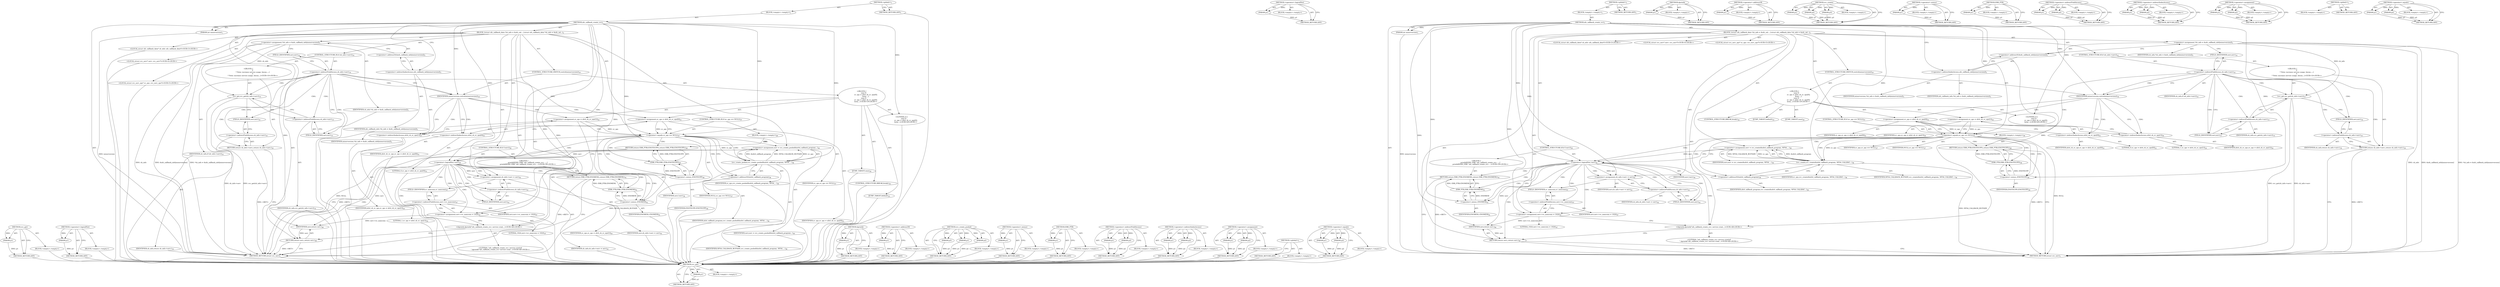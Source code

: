 digraph "&lt;operator&gt;.equals" {
vulnerable_134 [label=<(METHOD,svc_get)>];
vulnerable_135 [label=<(PARAM,p1)>];
vulnerable_136 [label=<(BLOCK,&lt;empty&gt;,&lt;empty&gt;)>];
vulnerable_137 [label=<(METHOD_RETURN,ANY)>];
vulnerable_157 [label=<(METHOD,&lt;operator&gt;.logicalNot)>];
vulnerable_158 [label=<(PARAM,p1)>];
vulnerable_159 [label=<(BLOCK,&lt;empty&gt;,&lt;empty&gt;)>];
vulnerable_160 [label=<(METHOD_RETURN,ANY)>];
vulnerable_6 [label=<(METHOD,&lt;global&gt;)<SUB>1</SUB>>];
vulnerable_7 [label=<(BLOCK,&lt;empty&gt;,&lt;empty&gt;)<SUB>1</SUB>>];
vulnerable_8 [label=<(METHOD,nfs_callback_create_svc)<SUB>1</SUB>>];
vulnerable_9 [label=<(PARAM,int minorversion)<SUB>1</SUB>>];
vulnerable_10 [label=<(BLOCK,{
	struct nfs_callback_data *cb_info = &amp;nfs_cal...,{
	struct nfs_callback_data *cb_info = &amp;nfs_cal...)<SUB>2</SUB>>];
vulnerable_11 [label="<(LOCAL,struct nfs_callback_data* cb_info: nfs_callback_data*)<SUB>3</SUB>>"];
vulnerable_12 [label=<(&lt;operator&gt;.assignment,*cb_info = &amp;nfs_callback_info[minorversion])<SUB>3</SUB>>];
vulnerable_13 [label=<(IDENTIFIER,cb_info,*cb_info = &amp;nfs_callback_info[minorversion])<SUB>3</SUB>>];
vulnerable_14 [label=<(&lt;operator&gt;.addressOf,&amp;nfs_callback_info[minorversion])<SUB>3</SUB>>];
vulnerable_15 [label=<(&lt;operator&gt;.indirectIndexAccess,nfs_callback_info[minorversion])<SUB>3</SUB>>];
vulnerable_16 [label=<(IDENTIFIER,nfs_callback_info,*cb_info = &amp;nfs_callback_info[minorversion])<SUB>3</SUB>>];
vulnerable_17 [label=<(IDENTIFIER,minorversion,*cb_info = &amp;nfs_callback_info[minorversion])<SUB>3</SUB>>];
vulnerable_18 [label="<(LOCAL,struct svc_serv* serv: svc_serv*)<SUB>4</SUB>>"];
vulnerable_19 [label="<(LOCAL,struct svc_serv_ops* sv_ops: svc_serv_ops*)<SUB>5</SUB>>"];
vulnerable_20 [label=<(CONTROL_STRUCTURE,IF,if (cb_info-&gt;serv))<SUB>10</SUB>>];
vulnerable_21 [label=<(&lt;operator&gt;.indirectFieldAccess,cb_info-&gt;serv)<SUB>10</SUB>>];
vulnerable_22 [label=<(IDENTIFIER,cb_info,if (cb_info-&gt;serv))<SUB>10</SUB>>];
vulnerable_23 [label=<(FIELD_IDENTIFIER,serv,serv)<SUB>10</SUB>>];
vulnerable_24 [label="<(BLOCK,{
		/*
		 * Note: increase service usage, becau...,{
		/*
		 * Note: increase service usage, becau...)<SUB>10</SUB>>"];
vulnerable_25 [label=<(svc_get,svc_get(cb_info-&gt;serv))<SUB>15</SUB>>];
vulnerable_26 [label=<(&lt;operator&gt;.indirectFieldAccess,cb_info-&gt;serv)<SUB>15</SUB>>];
vulnerable_27 [label=<(IDENTIFIER,cb_info,svc_get(cb_info-&gt;serv))<SUB>15</SUB>>];
vulnerable_28 [label=<(FIELD_IDENTIFIER,serv,serv)<SUB>15</SUB>>];
vulnerable_29 [label=<(RETURN,return cb_info-&gt;serv;,return cb_info-&gt;serv;)<SUB>16</SUB>>];
vulnerable_30 [label=<(&lt;operator&gt;.indirectFieldAccess,cb_info-&gt;serv)<SUB>16</SUB>>];
vulnerable_31 [label=<(IDENTIFIER,cb_info,return cb_info-&gt;serv;)<SUB>16</SUB>>];
vulnerable_32 [label=<(FIELD_IDENTIFIER,serv,serv)<SUB>16</SUB>>];
vulnerable_33 [label=<(CONTROL_STRUCTURE,SWITCH,switch(minorversion))<SUB>19</SUB>>];
vulnerable_34 [label=<(IDENTIFIER,minorversion,switch(minorversion))<SUB>19</SUB>>];
vulnerable_35 [label="<(BLOCK,{
	case 0:
		sv_ops = nfs4_cb_sv_ops[0];
		brea...,{
	case 0:
		sv_ops = nfs4_cb_sv_ops[0];
		brea...)<SUB>19</SUB>>"];
vulnerable_36 [label=<(JUMP_TARGET,case)<SUB>20</SUB>>];
vulnerable_37 [label="<(LITERAL,0,{
	case 0:
		sv_ops = nfs4_cb_sv_ops[0];
		brea...)<SUB>20</SUB>>"];
vulnerable_38 [label=<(&lt;operator&gt;.assignment,sv_ops = nfs4_cb_sv_ops[0])<SUB>21</SUB>>];
vulnerable_39 [label=<(IDENTIFIER,sv_ops,sv_ops = nfs4_cb_sv_ops[0])<SUB>21</SUB>>];
vulnerable_40 [label=<(&lt;operator&gt;.indirectIndexAccess,nfs4_cb_sv_ops[0])<SUB>21</SUB>>];
vulnerable_41 [label=<(IDENTIFIER,nfs4_cb_sv_ops,sv_ops = nfs4_cb_sv_ops[0])<SUB>21</SUB>>];
vulnerable_42 [label=<(LITERAL,0,sv_ops = nfs4_cb_sv_ops[0])<SUB>21</SUB>>];
vulnerable_43 [label=<(CONTROL_STRUCTURE,BREAK,break;)<SUB>22</SUB>>];
vulnerable_44 [label=<(JUMP_TARGET,default)<SUB>23</SUB>>];
vulnerable_45 [label=<(&lt;operator&gt;.assignment,sv_ops = nfs4_cb_sv_ops[1])<SUB>24</SUB>>];
vulnerable_46 [label=<(IDENTIFIER,sv_ops,sv_ops = nfs4_cb_sv_ops[1])<SUB>24</SUB>>];
vulnerable_47 [label=<(&lt;operator&gt;.indirectIndexAccess,nfs4_cb_sv_ops[1])<SUB>24</SUB>>];
vulnerable_48 [label=<(IDENTIFIER,nfs4_cb_sv_ops,sv_ops = nfs4_cb_sv_ops[1])<SUB>24</SUB>>];
vulnerable_49 [label=<(LITERAL,1,sv_ops = nfs4_cb_sv_ops[1])<SUB>24</SUB>>];
vulnerable_50 [label=<(CONTROL_STRUCTURE,IF,if (sv_ops == NULL))<SUB>27</SUB>>];
vulnerable_51 [label=<(&lt;operator&gt;.equals,sv_ops == NULL)<SUB>27</SUB>>];
vulnerable_52 [label=<(IDENTIFIER,sv_ops,sv_ops == NULL)<SUB>27</SUB>>];
vulnerable_53 [label=<(IDENTIFIER,NULL,sv_ops == NULL)<SUB>27</SUB>>];
vulnerable_54 [label=<(BLOCK,&lt;empty&gt;,&lt;empty&gt;)<SUB>28</SUB>>];
vulnerable_55 [label=<(RETURN,return ERR_PTR(-ENOTSUPP);,return ERR_PTR(-ENOTSUPP);)<SUB>28</SUB>>];
vulnerable_56 [label=<(ERR_PTR,ERR_PTR(-ENOTSUPP))<SUB>28</SUB>>];
vulnerable_57 [label=<(&lt;operator&gt;.minus,-ENOTSUPP)<SUB>28</SUB>>];
vulnerable_58 [label=<(IDENTIFIER,ENOTSUPP,-ENOTSUPP)<SUB>28</SUB>>];
vulnerable_59 [label=<(&lt;operator&gt;.assignment,serv = svc_create(&amp;nfs4_callback_program, NFS4_...)<SUB>38</SUB>>];
vulnerable_60 [label=<(IDENTIFIER,serv,serv = svc_create(&amp;nfs4_callback_program, NFS4_...)<SUB>38</SUB>>];
vulnerable_61 [label=<(svc_create,svc_create(&amp;nfs4_callback_program, NFS4_CALLBAC...)<SUB>38</SUB>>];
vulnerable_62 [label=<(&lt;operator&gt;.addressOf,&amp;nfs4_callback_program)<SUB>38</SUB>>];
vulnerable_63 [label=<(IDENTIFIER,nfs4_callback_program,svc_create(&amp;nfs4_callback_program, NFS4_CALLBAC...)<SUB>38</SUB>>];
vulnerable_64 [label=<(IDENTIFIER,NFS4_CALLBACK_BUFSIZE,svc_create(&amp;nfs4_callback_program, NFS4_CALLBAC...)<SUB>38</SUB>>];
vulnerable_65 [label=<(IDENTIFIER,sv_ops,svc_create(&amp;nfs4_callback_program, NFS4_CALLBAC...)<SUB>38</SUB>>];
vulnerable_66 [label=<(CONTROL_STRUCTURE,IF,if (!serv))<SUB>39</SUB>>];
vulnerable_67 [label=<(&lt;operator&gt;.logicalNot,!serv)<SUB>39</SUB>>];
vulnerable_68 [label=<(IDENTIFIER,serv,!serv)<SUB>39</SUB>>];
vulnerable_69 [label="<(BLOCK,{
 		printk(KERN_ERR &quot;nfs_callback_create_svc: ...,{
 		printk(KERN_ERR &quot;nfs_callback_create_svc: ...)<SUB>39</SUB>>"];
vulnerable_70 [label=<(RETURN,return ERR_PTR(-ENOMEM);,return ERR_PTR(-ENOMEM);)<SUB>41</SUB>>];
vulnerable_71 [label=<(ERR_PTR,ERR_PTR(-ENOMEM))<SUB>41</SUB>>];
vulnerable_72 [label=<(&lt;operator&gt;.minus,-ENOMEM)<SUB>41</SUB>>];
vulnerable_73 [label=<(IDENTIFIER,ENOMEM,-ENOMEM)<SUB>41</SUB>>];
vulnerable_74 [label=<(&lt;operator&gt;.assignment,cb_info-&gt;serv = serv)<SUB>43</SUB>>];
vulnerable_75 [label=<(&lt;operator&gt;.indirectFieldAccess,cb_info-&gt;serv)<SUB>43</SUB>>];
vulnerable_76 [label=<(IDENTIFIER,cb_info,cb_info-&gt;serv = serv)<SUB>43</SUB>>];
vulnerable_77 [label=<(FIELD_IDENTIFIER,serv,serv)<SUB>43</SUB>>];
vulnerable_78 [label=<(IDENTIFIER,serv,cb_info-&gt;serv = serv)<SUB>43</SUB>>];
vulnerable_79 [label=<(&lt;operator&gt;.assignment,serv-&gt;sv_maxconn = 1024)<SUB>47</SUB>>];
vulnerable_80 [label=<(&lt;operator&gt;.indirectFieldAccess,serv-&gt;sv_maxconn)<SUB>47</SUB>>];
vulnerable_81 [label=<(IDENTIFIER,serv,serv-&gt;sv_maxconn = 1024)<SUB>47</SUB>>];
vulnerable_82 [label=<(FIELD_IDENTIFIER,sv_maxconn,sv_maxconn)<SUB>47</SUB>>];
vulnerable_83 [label=<(LITERAL,1024,serv-&gt;sv_maxconn = 1024)<SUB>47</SUB>>];
vulnerable_84 [label="<(dprintk,dprintk(&quot;nfs_callback_create_svc: service creat...)<SUB>48</SUB>>"];
vulnerable_85 [label="<(LITERAL,&quot;nfs_callback_create_svc: service created\n&quot;,dprintk(&quot;nfs_callback_create_svc: service creat...)<SUB>48</SUB>>"];
vulnerable_86 [label=<(RETURN,return serv;,return serv;)<SUB>49</SUB>>];
vulnerable_87 [label=<(IDENTIFIER,serv,return serv;)<SUB>49</SUB>>];
vulnerable_88 [label=<(METHOD_RETURN,struct svc_serv)<SUB>1</SUB>>];
vulnerable_90 [label=<(METHOD_RETURN,ANY)<SUB>1</SUB>>];
vulnerable_161 [label=<(METHOD,dprintk)>];
vulnerable_162 [label=<(PARAM,p1)>];
vulnerable_163 [label=<(BLOCK,&lt;empty&gt;,&lt;empty&gt;)>];
vulnerable_164 [label=<(METHOD_RETURN,ANY)>];
vulnerable_120 [label=<(METHOD,&lt;operator&gt;.addressOf)>];
vulnerable_121 [label=<(PARAM,p1)>];
vulnerable_122 [label=<(BLOCK,&lt;empty&gt;,&lt;empty&gt;)>];
vulnerable_123 [label=<(METHOD_RETURN,ANY)>];
vulnerable_151 [label=<(METHOD,svc_create)>];
vulnerable_152 [label=<(PARAM,p1)>];
vulnerable_153 [label=<(PARAM,p2)>];
vulnerable_154 [label=<(PARAM,p3)>];
vulnerable_155 [label=<(BLOCK,&lt;empty&gt;,&lt;empty&gt;)>];
vulnerable_156 [label=<(METHOD_RETURN,ANY)>];
vulnerable_147 [label=<(METHOD,&lt;operator&gt;.minus)>];
vulnerable_148 [label=<(PARAM,p1)>];
vulnerable_149 [label=<(BLOCK,&lt;empty&gt;,&lt;empty&gt;)>];
vulnerable_150 [label=<(METHOD_RETURN,ANY)>];
vulnerable_143 [label=<(METHOD,ERR_PTR)>];
vulnerable_144 [label=<(PARAM,p1)>];
vulnerable_145 [label=<(BLOCK,&lt;empty&gt;,&lt;empty&gt;)>];
vulnerable_146 [label=<(METHOD_RETURN,ANY)>];
vulnerable_129 [label=<(METHOD,&lt;operator&gt;.indirectFieldAccess)>];
vulnerable_130 [label=<(PARAM,p1)>];
vulnerable_131 [label=<(PARAM,p2)>];
vulnerable_132 [label=<(BLOCK,&lt;empty&gt;,&lt;empty&gt;)>];
vulnerable_133 [label=<(METHOD_RETURN,ANY)>];
vulnerable_124 [label=<(METHOD,&lt;operator&gt;.indirectIndexAccess)>];
vulnerable_125 [label=<(PARAM,p1)>];
vulnerable_126 [label=<(PARAM,p2)>];
vulnerable_127 [label=<(BLOCK,&lt;empty&gt;,&lt;empty&gt;)>];
vulnerable_128 [label=<(METHOD_RETURN,ANY)>];
vulnerable_115 [label=<(METHOD,&lt;operator&gt;.assignment)>];
vulnerable_116 [label=<(PARAM,p1)>];
vulnerable_117 [label=<(PARAM,p2)>];
vulnerable_118 [label=<(BLOCK,&lt;empty&gt;,&lt;empty&gt;)>];
vulnerable_119 [label=<(METHOD_RETURN,ANY)>];
vulnerable_109 [label=<(METHOD,&lt;global&gt;)<SUB>1</SUB>>];
vulnerable_110 [label=<(BLOCK,&lt;empty&gt;,&lt;empty&gt;)>];
vulnerable_111 [label=<(METHOD_RETURN,ANY)>];
vulnerable_138 [label=<(METHOD,&lt;operator&gt;.equals)>];
vulnerable_139 [label=<(PARAM,p1)>];
vulnerable_140 [label=<(PARAM,p2)>];
vulnerable_141 [label=<(BLOCK,&lt;empty&gt;,&lt;empty&gt;)>];
vulnerable_142 [label=<(METHOD_RETURN,ANY)>];
fixed_134 [label=<(METHOD,svc_get)>];
fixed_135 [label=<(PARAM,p1)>];
fixed_136 [label=<(BLOCK,&lt;empty&gt;,&lt;empty&gt;)>];
fixed_137 [label=<(METHOD_RETURN,ANY)>];
fixed_157 [label=<(METHOD,&lt;operator&gt;.logicalNot)>];
fixed_158 [label=<(PARAM,p1)>];
fixed_159 [label=<(BLOCK,&lt;empty&gt;,&lt;empty&gt;)>];
fixed_160 [label=<(METHOD_RETURN,ANY)>];
fixed_6 [label=<(METHOD,&lt;global&gt;)<SUB>1</SUB>>];
fixed_7 [label=<(BLOCK,&lt;empty&gt;,&lt;empty&gt;)<SUB>1</SUB>>];
fixed_8 [label=<(METHOD,nfs_callback_create_svc)<SUB>1</SUB>>];
fixed_9 [label=<(PARAM,int minorversion)<SUB>1</SUB>>];
fixed_10 [label=<(BLOCK,{
	struct nfs_callback_data *cb_info = &amp;nfs_cal...,{
	struct nfs_callback_data *cb_info = &amp;nfs_cal...)<SUB>2</SUB>>];
fixed_11 [label="<(LOCAL,struct nfs_callback_data* cb_info: nfs_callback_data*)<SUB>3</SUB>>"];
fixed_12 [label=<(&lt;operator&gt;.assignment,*cb_info = &amp;nfs_callback_info[minorversion])<SUB>3</SUB>>];
fixed_13 [label=<(IDENTIFIER,cb_info,*cb_info = &amp;nfs_callback_info[minorversion])<SUB>3</SUB>>];
fixed_14 [label=<(&lt;operator&gt;.addressOf,&amp;nfs_callback_info[minorversion])<SUB>3</SUB>>];
fixed_15 [label=<(&lt;operator&gt;.indirectIndexAccess,nfs_callback_info[minorversion])<SUB>3</SUB>>];
fixed_16 [label=<(IDENTIFIER,nfs_callback_info,*cb_info = &amp;nfs_callback_info[minorversion])<SUB>3</SUB>>];
fixed_17 [label=<(IDENTIFIER,minorversion,*cb_info = &amp;nfs_callback_info[minorversion])<SUB>3</SUB>>];
fixed_18 [label="<(LOCAL,struct svc_serv* serv: svc_serv*)<SUB>4</SUB>>"];
fixed_19 [label="<(LOCAL,struct svc_serv_ops* sv_ops: svc_serv_ops*)<SUB>5</SUB>>"];
fixed_20 [label=<(CONTROL_STRUCTURE,IF,if (cb_info-&gt;serv))<SUB>10</SUB>>];
fixed_21 [label=<(&lt;operator&gt;.indirectFieldAccess,cb_info-&gt;serv)<SUB>10</SUB>>];
fixed_22 [label=<(IDENTIFIER,cb_info,if (cb_info-&gt;serv))<SUB>10</SUB>>];
fixed_23 [label=<(FIELD_IDENTIFIER,serv,serv)<SUB>10</SUB>>];
fixed_24 [label="<(BLOCK,{
		/*
		 * Note: increase service usage, becau...,{
		/*
		 * Note: increase service usage, becau...)<SUB>10</SUB>>"];
fixed_25 [label=<(svc_get,svc_get(cb_info-&gt;serv))<SUB>15</SUB>>];
fixed_26 [label=<(&lt;operator&gt;.indirectFieldAccess,cb_info-&gt;serv)<SUB>15</SUB>>];
fixed_27 [label=<(IDENTIFIER,cb_info,svc_get(cb_info-&gt;serv))<SUB>15</SUB>>];
fixed_28 [label=<(FIELD_IDENTIFIER,serv,serv)<SUB>15</SUB>>];
fixed_29 [label=<(RETURN,return cb_info-&gt;serv;,return cb_info-&gt;serv;)<SUB>16</SUB>>];
fixed_30 [label=<(&lt;operator&gt;.indirectFieldAccess,cb_info-&gt;serv)<SUB>16</SUB>>];
fixed_31 [label=<(IDENTIFIER,cb_info,return cb_info-&gt;serv;)<SUB>16</SUB>>];
fixed_32 [label=<(FIELD_IDENTIFIER,serv,serv)<SUB>16</SUB>>];
fixed_33 [label=<(CONTROL_STRUCTURE,SWITCH,switch(minorversion))<SUB>19</SUB>>];
fixed_34 [label=<(IDENTIFIER,minorversion,switch(minorversion))<SUB>19</SUB>>];
fixed_35 [label="<(BLOCK,{
	case 0:
		sv_ops = nfs4_cb_sv_ops[0];
		brea...,{
	case 0:
		sv_ops = nfs4_cb_sv_ops[0];
		brea...)<SUB>19</SUB>>"];
fixed_36 [label=<(JUMP_TARGET,case)<SUB>20</SUB>>];
fixed_37 [label="<(LITERAL,0,{
	case 0:
		sv_ops = nfs4_cb_sv_ops[0];
		brea...)<SUB>20</SUB>>"];
fixed_38 [label=<(&lt;operator&gt;.assignment,sv_ops = nfs4_cb_sv_ops[0])<SUB>21</SUB>>];
fixed_39 [label=<(IDENTIFIER,sv_ops,sv_ops = nfs4_cb_sv_ops[0])<SUB>21</SUB>>];
fixed_40 [label=<(&lt;operator&gt;.indirectIndexAccess,nfs4_cb_sv_ops[0])<SUB>21</SUB>>];
fixed_41 [label=<(IDENTIFIER,nfs4_cb_sv_ops,sv_ops = nfs4_cb_sv_ops[0])<SUB>21</SUB>>];
fixed_42 [label=<(LITERAL,0,sv_ops = nfs4_cb_sv_ops[0])<SUB>21</SUB>>];
fixed_43 [label=<(CONTROL_STRUCTURE,BREAK,break;)<SUB>22</SUB>>];
fixed_44 [label=<(JUMP_TARGET,default)<SUB>23</SUB>>];
fixed_45 [label=<(&lt;operator&gt;.assignment,sv_ops = nfs4_cb_sv_ops[1])<SUB>24</SUB>>];
fixed_46 [label=<(IDENTIFIER,sv_ops,sv_ops = nfs4_cb_sv_ops[1])<SUB>24</SUB>>];
fixed_47 [label=<(&lt;operator&gt;.indirectIndexAccess,nfs4_cb_sv_ops[1])<SUB>24</SUB>>];
fixed_48 [label=<(IDENTIFIER,nfs4_cb_sv_ops,sv_ops = nfs4_cb_sv_ops[1])<SUB>24</SUB>>];
fixed_49 [label=<(LITERAL,1,sv_ops = nfs4_cb_sv_ops[1])<SUB>24</SUB>>];
fixed_50 [label=<(CONTROL_STRUCTURE,IF,if (sv_ops == NULL))<SUB>27</SUB>>];
fixed_51 [label=<(&lt;operator&gt;.equals,sv_ops == NULL)<SUB>27</SUB>>];
fixed_52 [label=<(IDENTIFIER,sv_ops,sv_ops == NULL)<SUB>27</SUB>>];
fixed_53 [label=<(IDENTIFIER,NULL,sv_ops == NULL)<SUB>27</SUB>>];
fixed_54 [label=<(BLOCK,&lt;empty&gt;,&lt;empty&gt;)<SUB>28</SUB>>];
fixed_55 [label=<(RETURN,return ERR_PTR(-ENOTSUPP);,return ERR_PTR(-ENOTSUPP);)<SUB>28</SUB>>];
fixed_56 [label=<(ERR_PTR,ERR_PTR(-ENOTSUPP))<SUB>28</SUB>>];
fixed_57 [label=<(&lt;operator&gt;.minus,-ENOTSUPP)<SUB>28</SUB>>];
fixed_58 [label=<(IDENTIFIER,ENOTSUPP,-ENOTSUPP)<SUB>28</SUB>>];
fixed_59 [label=<(&lt;operator&gt;.assignment,serv = svc_create_pooled(&amp;nfs4_callback_program...)<SUB>38</SUB>>];
fixed_60 [label=<(IDENTIFIER,serv,serv = svc_create_pooled(&amp;nfs4_callback_program...)<SUB>38</SUB>>];
fixed_61 [label=<(svc_create_pooled,svc_create_pooled(&amp;nfs4_callback_program, NFS4_...)<SUB>38</SUB>>];
fixed_62 [label=<(&lt;operator&gt;.addressOf,&amp;nfs4_callback_program)<SUB>38</SUB>>];
fixed_63 [label=<(IDENTIFIER,nfs4_callback_program,svc_create_pooled(&amp;nfs4_callback_program, NFS4_...)<SUB>38</SUB>>];
fixed_64 [label=<(IDENTIFIER,NFS4_CALLBACK_BUFSIZE,svc_create_pooled(&amp;nfs4_callback_program, NFS4_...)<SUB>38</SUB>>];
fixed_65 [label=<(IDENTIFIER,sv_ops,svc_create_pooled(&amp;nfs4_callback_program, NFS4_...)<SUB>38</SUB>>];
fixed_66 [label=<(CONTROL_STRUCTURE,IF,if (!serv))<SUB>39</SUB>>];
fixed_67 [label=<(&lt;operator&gt;.logicalNot,!serv)<SUB>39</SUB>>];
fixed_68 [label=<(IDENTIFIER,serv,!serv)<SUB>39</SUB>>];
fixed_69 [label="<(BLOCK,{
 		printk(KERN_ERR &quot;nfs_callback_create_svc: ...,{
 		printk(KERN_ERR &quot;nfs_callback_create_svc: ...)<SUB>39</SUB>>"];
fixed_70 [label=<(RETURN,return ERR_PTR(-ENOMEM);,return ERR_PTR(-ENOMEM);)<SUB>41</SUB>>];
fixed_71 [label=<(ERR_PTR,ERR_PTR(-ENOMEM))<SUB>41</SUB>>];
fixed_72 [label=<(&lt;operator&gt;.minus,-ENOMEM)<SUB>41</SUB>>];
fixed_73 [label=<(IDENTIFIER,ENOMEM,-ENOMEM)<SUB>41</SUB>>];
fixed_74 [label=<(&lt;operator&gt;.assignment,cb_info-&gt;serv = serv)<SUB>43</SUB>>];
fixed_75 [label=<(&lt;operator&gt;.indirectFieldAccess,cb_info-&gt;serv)<SUB>43</SUB>>];
fixed_76 [label=<(IDENTIFIER,cb_info,cb_info-&gt;serv = serv)<SUB>43</SUB>>];
fixed_77 [label=<(FIELD_IDENTIFIER,serv,serv)<SUB>43</SUB>>];
fixed_78 [label=<(IDENTIFIER,serv,cb_info-&gt;serv = serv)<SUB>43</SUB>>];
fixed_79 [label=<(&lt;operator&gt;.assignment,serv-&gt;sv_maxconn = 1024)<SUB>47</SUB>>];
fixed_80 [label=<(&lt;operator&gt;.indirectFieldAccess,serv-&gt;sv_maxconn)<SUB>47</SUB>>];
fixed_81 [label=<(IDENTIFIER,serv,serv-&gt;sv_maxconn = 1024)<SUB>47</SUB>>];
fixed_82 [label=<(FIELD_IDENTIFIER,sv_maxconn,sv_maxconn)<SUB>47</SUB>>];
fixed_83 [label=<(LITERAL,1024,serv-&gt;sv_maxconn = 1024)<SUB>47</SUB>>];
fixed_84 [label="<(dprintk,dprintk(&quot;nfs_callback_create_svc: service creat...)<SUB>48</SUB>>"];
fixed_85 [label="<(LITERAL,&quot;nfs_callback_create_svc: service created\n&quot;,dprintk(&quot;nfs_callback_create_svc: service creat...)<SUB>48</SUB>>"];
fixed_86 [label=<(RETURN,return serv;,return serv;)<SUB>49</SUB>>];
fixed_87 [label=<(IDENTIFIER,serv,return serv;)<SUB>49</SUB>>];
fixed_88 [label=<(METHOD_RETURN,struct svc_serv)<SUB>1</SUB>>];
fixed_90 [label=<(METHOD_RETURN,ANY)<SUB>1</SUB>>];
fixed_161 [label=<(METHOD,dprintk)>];
fixed_162 [label=<(PARAM,p1)>];
fixed_163 [label=<(BLOCK,&lt;empty&gt;,&lt;empty&gt;)>];
fixed_164 [label=<(METHOD_RETURN,ANY)>];
fixed_120 [label=<(METHOD,&lt;operator&gt;.addressOf)>];
fixed_121 [label=<(PARAM,p1)>];
fixed_122 [label=<(BLOCK,&lt;empty&gt;,&lt;empty&gt;)>];
fixed_123 [label=<(METHOD_RETURN,ANY)>];
fixed_151 [label=<(METHOD,svc_create_pooled)>];
fixed_152 [label=<(PARAM,p1)>];
fixed_153 [label=<(PARAM,p2)>];
fixed_154 [label=<(PARAM,p3)>];
fixed_155 [label=<(BLOCK,&lt;empty&gt;,&lt;empty&gt;)>];
fixed_156 [label=<(METHOD_RETURN,ANY)>];
fixed_147 [label=<(METHOD,&lt;operator&gt;.minus)>];
fixed_148 [label=<(PARAM,p1)>];
fixed_149 [label=<(BLOCK,&lt;empty&gt;,&lt;empty&gt;)>];
fixed_150 [label=<(METHOD_RETURN,ANY)>];
fixed_143 [label=<(METHOD,ERR_PTR)>];
fixed_144 [label=<(PARAM,p1)>];
fixed_145 [label=<(BLOCK,&lt;empty&gt;,&lt;empty&gt;)>];
fixed_146 [label=<(METHOD_RETURN,ANY)>];
fixed_129 [label=<(METHOD,&lt;operator&gt;.indirectFieldAccess)>];
fixed_130 [label=<(PARAM,p1)>];
fixed_131 [label=<(PARAM,p2)>];
fixed_132 [label=<(BLOCK,&lt;empty&gt;,&lt;empty&gt;)>];
fixed_133 [label=<(METHOD_RETURN,ANY)>];
fixed_124 [label=<(METHOD,&lt;operator&gt;.indirectIndexAccess)>];
fixed_125 [label=<(PARAM,p1)>];
fixed_126 [label=<(PARAM,p2)>];
fixed_127 [label=<(BLOCK,&lt;empty&gt;,&lt;empty&gt;)>];
fixed_128 [label=<(METHOD_RETURN,ANY)>];
fixed_115 [label=<(METHOD,&lt;operator&gt;.assignment)>];
fixed_116 [label=<(PARAM,p1)>];
fixed_117 [label=<(PARAM,p2)>];
fixed_118 [label=<(BLOCK,&lt;empty&gt;,&lt;empty&gt;)>];
fixed_119 [label=<(METHOD_RETURN,ANY)>];
fixed_109 [label=<(METHOD,&lt;global&gt;)<SUB>1</SUB>>];
fixed_110 [label=<(BLOCK,&lt;empty&gt;,&lt;empty&gt;)>];
fixed_111 [label=<(METHOD_RETURN,ANY)>];
fixed_138 [label=<(METHOD,&lt;operator&gt;.equals)>];
fixed_139 [label=<(PARAM,p1)>];
fixed_140 [label=<(PARAM,p2)>];
fixed_141 [label=<(BLOCK,&lt;empty&gt;,&lt;empty&gt;)>];
fixed_142 [label=<(METHOD_RETURN,ANY)>];
vulnerable_134 -> vulnerable_135  [key=0, label="AST: "];
vulnerable_134 -> vulnerable_135  [key=1, label="DDG: "];
vulnerable_134 -> vulnerable_136  [key=0, label="AST: "];
vulnerable_134 -> vulnerable_137  [key=0, label="AST: "];
vulnerable_134 -> vulnerable_137  [key=1, label="CFG: "];
vulnerable_135 -> vulnerable_137  [key=0, label="DDG: p1"];
vulnerable_157 -> vulnerable_158  [key=0, label="AST: "];
vulnerable_157 -> vulnerable_158  [key=1, label="DDG: "];
vulnerable_157 -> vulnerable_159  [key=0, label="AST: "];
vulnerable_157 -> vulnerable_160  [key=0, label="AST: "];
vulnerable_157 -> vulnerable_160  [key=1, label="CFG: "];
vulnerable_158 -> vulnerable_160  [key=0, label="DDG: p1"];
vulnerable_6 -> vulnerable_7  [key=0, label="AST: "];
vulnerable_6 -> vulnerable_90  [key=0, label="AST: "];
vulnerable_6 -> vulnerable_90  [key=1, label="CFG: "];
vulnerable_7 -> vulnerable_8  [key=0, label="AST: "];
vulnerable_8 -> vulnerable_9  [key=0, label="AST: "];
vulnerable_8 -> vulnerable_9  [key=1, label="DDG: "];
vulnerable_8 -> vulnerable_10  [key=0, label="AST: "];
vulnerable_8 -> vulnerable_88  [key=0, label="AST: "];
vulnerable_8 -> vulnerable_15  [key=0, label="CFG: "];
vulnerable_8 -> vulnerable_74  [key=0, label="DDG: "];
vulnerable_8 -> vulnerable_79  [key=0, label="DDG: "];
vulnerable_8 -> vulnerable_34  [key=0, label="DDG: "];
vulnerable_8 -> vulnerable_84  [key=0, label="DDG: "];
vulnerable_8 -> vulnerable_87  [key=0, label="DDG: "];
vulnerable_8 -> vulnerable_37  [key=0, label="DDG: "];
vulnerable_8 -> vulnerable_51  [key=0, label="DDG: "];
vulnerable_8 -> vulnerable_61  [key=0, label="DDG: "];
vulnerable_8 -> vulnerable_67  [key=0, label="DDG: "];
vulnerable_8 -> vulnerable_57  [key=0, label="DDG: "];
vulnerable_8 -> vulnerable_72  [key=0, label="DDG: "];
vulnerable_9 -> vulnerable_88  [key=0, label="DDG: minorversion"];
vulnerable_10 -> vulnerable_11  [key=0, label="AST: "];
vulnerable_10 -> vulnerable_12  [key=0, label="AST: "];
vulnerable_10 -> vulnerable_18  [key=0, label="AST: "];
vulnerable_10 -> vulnerable_19  [key=0, label="AST: "];
vulnerable_10 -> vulnerable_20  [key=0, label="AST: "];
vulnerable_10 -> vulnerable_33  [key=0, label="AST: "];
vulnerable_10 -> vulnerable_50  [key=0, label="AST: "];
vulnerable_10 -> vulnerable_59  [key=0, label="AST: "];
vulnerable_10 -> vulnerable_66  [key=0, label="AST: "];
vulnerable_10 -> vulnerable_74  [key=0, label="AST: "];
vulnerable_10 -> vulnerable_79  [key=0, label="AST: "];
vulnerable_10 -> vulnerable_84  [key=0, label="AST: "];
vulnerable_10 -> vulnerable_86  [key=0, label="AST: "];
vulnerable_12 -> vulnerable_13  [key=0, label="AST: "];
vulnerable_12 -> vulnerable_14  [key=0, label="AST: "];
vulnerable_12 -> vulnerable_23  [key=0, label="CFG: "];
vulnerable_12 -> vulnerable_88  [key=0, label="DDG: cb_info"];
vulnerable_12 -> vulnerable_88  [key=1, label="DDG: &amp;nfs_callback_info[minorversion]"];
vulnerable_12 -> vulnerable_88  [key=2, label="DDG: *cb_info = &amp;nfs_callback_info[minorversion]"];
vulnerable_12 -> vulnerable_25  [key=0, label="DDG: cb_info"];
vulnerable_14 -> vulnerable_15  [key=0, label="AST: "];
vulnerable_14 -> vulnerable_12  [key=0, label="CFG: "];
vulnerable_15 -> vulnerable_16  [key=0, label="AST: "];
vulnerable_15 -> vulnerable_17  [key=0, label="AST: "];
vulnerable_15 -> vulnerable_14  [key=0, label="CFG: "];
vulnerable_20 -> vulnerable_21  [key=0, label="AST: "];
vulnerable_20 -> vulnerable_24  [key=0, label="AST: "];
vulnerable_21 -> vulnerable_22  [key=0, label="AST: "];
vulnerable_21 -> vulnerable_23  [key=0, label="AST: "];
vulnerable_21 -> vulnerable_34  [key=0, label="CFG: "];
vulnerable_21 -> vulnerable_34  [key=1, label="CDG: "];
vulnerable_21 -> vulnerable_28  [key=0, label="CFG: "];
vulnerable_21 -> vulnerable_28  [key=1, label="CDG: "];
vulnerable_21 -> vulnerable_30  [key=0, label="CDG: "];
vulnerable_21 -> vulnerable_32  [key=0, label="CDG: "];
vulnerable_21 -> vulnerable_26  [key=0, label="CDG: "];
vulnerable_21 -> vulnerable_51  [key=0, label="CDG: "];
vulnerable_21 -> vulnerable_25  [key=0, label="CDG: "];
vulnerable_21 -> vulnerable_29  [key=0, label="CDG: "];
vulnerable_23 -> vulnerable_21  [key=0, label="CFG: "];
vulnerable_24 -> vulnerable_25  [key=0, label="AST: "];
vulnerable_24 -> vulnerable_29  [key=0, label="AST: "];
vulnerable_25 -> vulnerable_26  [key=0, label="AST: "];
vulnerable_25 -> vulnerable_32  [key=0, label="CFG: "];
vulnerable_25 -> vulnerable_88  [key=0, label="DDG: cb_info-&gt;serv"];
vulnerable_25 -> vulnerable_88  [key=1, label="DDG: svc_get(cb_info-&gt;serv)"];
vulnerable_26 -> vulnerable_27  [key=0, label="AST: "];
vulnerable_26 -> vulnerable_28  [key=0, label="AST: "];
vulnerable_26 -> vulnerable_25  [key=0, label="CFG: "];
vulnerable_28 -> vulnerable_26  [key=0, label="CFG: "];
vulnerable_29 -> vulnerable_30  [key=0, label="AST: "];
vulnerable_29 -> vulnerable_88  [key=0, label="CFG: "];
vulnerable_29 -> vulnerable_88  [key=1, label="DDG: &lt;RET&gt;"];
vulnerable_30 -> vulnerable_31  [key=0, label="AST: "];
vulnerable_30 -> vulnerable_32  [key=0, label="AST: "];
vulnerable_30 -> vulnerable_29  [key=0, label="CFG: "];
vulnerable_32 -> vulnerable_30  [key=0, label="CFG: "];
vulnerable_33 -> vulnerable_34  [key=0, label="AST: "];
vulnerable_33 -> vulnerable_35  [key=0, label="AST: "];
vulnerable_34 -> vulnerable_40  [key=0, label="CFG: "];
vulnerable_34 -> vulnerable_40  [key=1, label="CDG: "];
vulnerable_34 -> vulnerable_47  [key=0, label="CFG: "];
vulnerable_34 -> vulnerable_47  [key=1, label="CDG: "];
vulnerable_34 -> vulnerable_38  [key=0, label="CDG: "];
vulnerable_34 -> vulnerable_45  [key=0, label="CDG: "];
vulnerable_35 -> vulnerable_36  [key=0, label="AST: "];
vulnerable_35 -> vulnerable_37  [key=0, label="AST: "];
vulnerable_35 -> vulnerable_38  [key=0, label="AST: "];
vulnerable_35 -> vulnerable_43  [key=0, label="AST: "];
vulnerable_35 -> vulnerable_44  [key=0, label="AST: "];
vulnerable_35 -> vulnerable_45  [key=0, label="AST: "];
vulnerable_38 -> vulnerable_39  [key=0, label="AST: "];
vulnerable_38 -> vulnerable_40  [key=0, label="AST: "];
vulnerable_38 -> vulnerable_51  [key=0, label="CFG: "];
vulnerable_38 -> vulnerable_51  [key=1, label="DDG: sv_ops"];
vulnerable_40 -> vulnerable_41  [key=0, label="AST: "];
vulnerable_40 -> vulnerable_42  [key=0, label="AST: "];
vulnerable_40 -> vulnerable_38  [key=0, label="CFG: "];
vulnerable_45 -> vulnerable_46  [key=0, label="AST: "];
vulnerable_45 -> vulnerable_47  [key=0, label="AST: "];
vulnerable_45 -> vulnerable_51  [key=0, label="CFG: "];
vulnerable_45 -> vulnerable_51  [key=1, label="DDG: sv_ops"];
vulnerable_47 -> vulnerable_48  [key=0, label="AST: "];
vulnerable_47 -> vulnerable_49  [key=0, label="AST: "];
vulnerable_47 -> vulnerable_45  [key=0, label="CFG: "];
vulnerable_50 -> vulnerable_51  [key=0, label="AST: "];
vulnerable_50 -> vulnerable_54  [key=0, label="AST: "];
vulnerable_51 -> vulnerable_52  [key=0, label="AST: "];
vulnerable_51 -> vulnerable_53  [key=0, label="AST: "];
vulnerable_51 -> vulnerable_57  [key=0, label="CFG: "];
vulnerable_51 -> vulnerable_57  [key=1, label="CDG: "];
vulnerable_51 -> vulnerable_62  [key=0, label="CFG: "];
vulnerable_51 -> vulnerable_62  [key=1, label="CDG: "];
vulnerable_51 -> vulnerable_88  [key=0, label="DDG: NULL"];
vulnerable_51 -> vulnerable_61  [key=0, label="DDG: sv_ops"];
vulnerable_51 -> vulnerable_61  [key=1, label="CDG: "];
vulnerable_51 -> vulnerable_56  [key=0, label="CDG: "];
vulnerable_51 -> vulnerable_67  [key=0, label="CDG: "];
vulnerable_51 -> vulnerable_59  [key=0, label="CDG: "];
vulnerable_51 -> vulnerable_55  [key=0, label="CDG: "];
vulnerable_54 -> vulnerable_55  [key=0, label="AST: "];
vulnerable_55 -> vulnerable_56  [key=0, label="AST: "];
vulnerable_55 -> vulnerable_88  [key=0, label="CFG: "];
vulnerable_55 -> vulnerable_88  [key=1, label="DDG: &lt;RET&gt;"];
vulnerable_56 -> vulnerable_57  [key=0, label="AST: "];
vulnerable_56 -> vulnerable_55  [key=0, label="CFG: "];
vulnerable_56 -> vulnerable_55  [key=1, label="DDG: ERR_PTR(-ENOTSUPP)"];
vulnerable_57 -> vulnerable_58  [key=0, label="AST: "];
vulnerable_57 -> vulnerable_56  [key=0, label="CFG: "];
vulnerable_57 -> vulnerable_56  [key=1, label="DDG: ENOTSUPP"];
vulnerable_59 -> vulnerable_60  [key=0, label="AST: "];
vulnerable_59 -> vulnerable_61  [key=0, label="AST: "];
vulnerable_59 -> vulnerable_67  [key=0, label="CFG: "];
vulnerable_59 -> vulnerable_67  [key=1, label="DDG: serv"];
vulnerable_61 -> vulnerable_62  [key=0, label="AST: "];
vulnerable_61 -> vulnerable_64  [key=0, label="AST: "];
vulnerable_61 -> vulnerable_65  [key=0, label="AST: "];
vulnerable_61 -> vulnerable_59  [key=0, label="CFG: "];
vulnerable_61 -> vulnerable_59  [key=1, label="DDG: &amp;nfs4_callback_program"];
vulnerable_61 -> vulnerable_59  [key=2, label="DDG: NFS4_CALLBACK_BUFSIZE"];
vulnerable_61 -> vulnerable_59  [key=3, label="DDG: sv_ops"];
vulnerable_61 -> vulnerable_88  [key=0, label="DDG: NFS4_CALLBACK_BUFSIZE"];
vulnerable_62 -> vulnerable_63  [key=0, label="AST: "];
vulnerable_62 -> vulnerable_61  [key=0, label="CFG: "];
vulnerable_66 -> vulnerable_67  [key=0, label="AST: "];
vulnerable_66 -> vulnerable_69  [key=0, label="AST: "];
vulnerable_67 -> vulnerable_68  [key=0, label="AST: "];
vulnerable_67 -> vulnerable_72  [key=0, label="CFG: "];
vulnerable_67 -> vulnerable_72  [key=1, label="CDG: "];
vulnerable_67 -> vulnerable_77  [key=0, label="CFG: "];
vulnerable_67 -> vulnerable_77  [key=1, label="CDG: "];
vulnerable_67 -> vulnerable_74  [key=0, label="DDG: serv"];
vulnerable_67 -> vulnerable_74  [key=1, label="CDG: "];
vulnerable_67 -> vulnerable_87  [key=0, label="DDG: serv"];
vulnerable_67 -> vulnerable_75  [key=0, label="CDG: "];
vulnerable_67 -> vulnerable_84  [key=0, label="CDG: "];
vulnerable_67 -> vulnerable_82  [key=0, label="CDG: "];
vulnerable_67 -> vulnerable_79  [key=0, label="CDG: "];
vulnerable_67 -> vulnerable_80  [key=0, label="CDG: "];
vulnerable_67 -> vulnerable_71  [key=0, label="CDG: "];
vulnerable_67 -> vulnerable_70  [key=0, label="CDG: "];
vulnerable_67 -> vulnerable_86  [key=0, label="CDG: "];
vulnerable_69 -> vulnerable_70  [key=0, label="AST: "];
vulnerable_70 -> vulnerable_71  [key=0, label="AST: "];
vulnerable_70 -> vulnerable_88  [key=0, label="CFG: "];
vulnerable_70 -> vulnerable_88  [key=1, label="DDG: &lt;RET&gt;"];
vulnerable_71 -> vulnerable_72  [key=0, label="AST: "];
vulnerable_71 -> vulnerable_70  [key=0, label="CFG: "];
vulnerable_71 -> vulnerable_70  [key=1, label="DDG: ERR_PTR(-ENOMEM)"];
vulnerable_72 -> vulnerable_73  [key=0, label="AST: "];
vulnerable_72 -> vulnerable_71  [key=0, label="CFG: "];
vulnerable_72 -> vulnerable_71  [key=1, label="DDG: ENOMEM"];
vulnerable_74 -> vulnerable_75  [key=0, label="AST: "];
vulnerable_74 -> vulnerable_78  [key=0, label="AST: "];
vulnerable_74 -> vulnerable_82  [key=0, label="CFG: "];
vulnerable_75 -> vulnerable_76  [key=0, label="AST: "];
vulnerable_75 -> vulnerable_77  [key=0, label="AST: "];
vulnerable_75 -> vulnerable_74  [key=0, label="CFG: "];
vulnerable_77 -> vulnerable_75  [key=0, label="CFG: "];
vulnerable_79 -> vulnerable_80  [key=0, label="AST: "];
vulnerable_79 -> vulnerable_83  [key=0, label="AST: "];
vulnerable_79 -> vulnerable_84  [key=0, label="CFG: "];
vulnerable_79 -> vulnerable_87  [key=0, label="DDG: serv-&gt;sv_maxconn"];
vulnerable_80 -> vulnerable_81  [key=0, label="AST: "];
vulnerable_80 -> vulnerable_82  [key=0, label="AST: "];
vulnerable_80 -> vulnerable_79  [key=0, label="CFG: "];
vulnerable_82 -> vulnerable_80  [key=0, label="CFG: "];
vulnerable_84 -> vulnerable_85  [key=0, label="AST: "];
vulnerable_84 -> vulnerable_86  [key=0, label="CFG: "];
vulnerable_86 -> vulnerable_87  [key=0, label="AST: "];
vulnerable_86 -> vulnerable_88  [key=0, label="CFG: "];
vulnerable_86 -> vulnerable_88  [key=1, label="DDG: &lt;RET&gt;"];
vulnerable_87 -> vulnerable_86  [key=0, label="DDG: serv"];
vulnerable_161 -> vulnerable_162  [key=0, label="AST: "];
vulnerable_161 -> vulnerable_162  [key=1, label="DDG: "];
vulnerable_161 -> vulnerable_163  [key=0, label="AST: "];
vulnerable_161 -> vulnerable_164  [key=0, label="AST: "];
vulnerable_161 -> vulnerable_164  [key=1, label="CFG: "];
vulnerable_162 -> vulnerable_164  [key=0, label="DDG: p1"];
vulnerable_120 -> vulnerable_121  [key=0, label="AST: "];
vulnerable_120 -> vulnerable_121  [key=1, label="DDG: "];
vulnerable_120 -> vulnerable_122  [key=0, label="AST: "];
vulnerable_120 -> vulnerable_123  [key=0, label="AST: "];
vulnerable_120 -> vulnerable_123  [key=1, label="CFG: "];
vulnerable_121 -> vulnerable_123  [key=0, label="DDG: p1"];
vulnerable_151 -> vulnerable_152  [key=0, label="AST: "];
vulnerable_151 -> vulnerable_152  [key=1, label="DDG: "];
vulnerable_151 -> vulnerable_155  [key=0, label="AST: "];
vulnerable_151 -> vulnerable_153  [key=0, label="AST: "];
vulnerable_151 -> vulnerable_153  [key=1, label="DDG: "];
vulnerable_151 -> vulnerable_156  [key=0, label="AST: "];
vulnerable_151 -> vulnerable_156  [key=1, label="CFG: "];
vulnerable_151 -> vulnerable_154  [key=0, label="AST: "];
vulnerable_151 -> vulnerable_154  [key=1, label="DDG: "];
vulnerable_152 -> vulnerable_156  [key=0, label="DDG: p1"];
vulnerable_153 -> vulnerable_156  [key=0, label="DDG: p2"];
vulnerable_154 -> vulnerable_156  [key=0, label="DDG: p3"];
vulnerable_147 -> vulnerable_148  [key=0, label="AST: "];
vulnerable_147 -> vulnerable_148  [key=1, label="DDG: "];
vulnerable_147 -> vulnerable_149  [key=0, label="AST: "];
vulnerable_147 -> vulnerable_150  [key=0, label="AST: "];
vulnerable_147 -> vulnerable_150  [key=1, label="CFG: "];
vulnerable_148 -> vulnerable_150  [key=0, label="DDG: p1"];
vulnerable_143 -> vulnerable_144  [key=0, label="AST: "];
vulnerable_143 -> vulnerable_144  [key=1, label="DDG: "];
vulnerable_143 -> vulnerable_145  [key=0, label="AST: "];
vulnerable_143 -> vulnerable_146  [key=0, label="AST: "];
vulnerable_143 -> vulnerable_146  [key=1, label="CFG: "];
vulnerable_144 -> vulnerable_146  [key=0, label="DDG: p1"];
vulnerable_129 -> vulnerable_130  [key=0, label="AST: "];
vulnerable_129 -> vulnerable_130  [key=1, label="DDG: "];
vulnerable_129 -> vulnerable_132  [key=0, label="AST: "];
vulnerable_129 -> vulnerable_131  [key=0, label="AST: "];
vulnerable_129 -> vulnerable_131  [key=1, label="DDG: "];
vulnerable_129 -> vulnerable_133  [key=0, label="AST: "];
vulnerable_129 -> vulnerable_133  [key=1, label="CFG: "];
vulnerable_130 -> vulnerable_133  [key=0, label="DDG: p1"];
vulnerable_131 -> vulnerable_133  [key=0, label="DDG: p2"];
vulnerable_124 -> vulnerable_125  [key=0, label="AST: "];
vulnerable_124 -> vulnerable_125  [key=1, label="DDG: "];
vulnerable_124 -> vulnerable_127  [key=0, label="AST: "];
vulnerable_124 -> vulnerable_126  [key=0, label="AST: "];
vulnerable_124 -> vulnerable_126  [key=1, label="DDG: "];
vulnerable_124 -> vulnerable_128  [key=0, label="AST: "];
vulnerable_124 -> vulnerable_128  [key=1, label="CFG: "];
vulnerable_125 -> vulnerable_128  [key=0, label="DDG: p1"];
vulnerable_126 -> vulnerable_128  [key=0, label="DDG: p2"];
vulnerable_115 -> vulnerable_116  [key=0, label="AST: "];
vulnerable_115 -> vulnerable_116  [key=1, label="DDG: "];
vulnerable_115 -> vulnerable_118  [key=0, label="AST: "];
vulnerable_115 -> vulnerable_117  [key=0, label="AST: "];
vulnerable_115 -> vulnerable_117  [key=1, label="DDG: "];
vulnerable_115 -> vulnerable_119  [key=0, label="AST: "];
vulnerable_115 -> vulnerable_119  [key=1, label="CFG: "];
vulnerable_116 -> vulnerable_119  [key=0, label="DDG: p1"];
vulnerable_117 -> vulnerable_119  [key=0, label="DDG: p2"];
vulnerable_109 -> vulnerable_110  [key=0, label="AST: "];
vulnerable_109 -> vulnerable_111  [key=0, label="AST: "];
vulnerable_109 -> vulnerable_111  [key=1, label="CFG: "];
vulnerable_138 -> vulnerable_139  [key=0, label="AST: "];
vulnerable_138 -> vulnerable_139  [key=1, label="DDG: "];
vulnerable_138 -> vulnerable_141  [key=0, label="AST: "];
vulnerable_138 -> vulnerable_140  [key=0, label="AST: "];
vulnerable_138 -> vulnerable_140  [key=1, label="DDG: "];
vulnerable_138 -> vulnerable_142  [key=0, label="AST: "];
vulnerable_138 -> vulnerable_142  [key=1, label="CFG: "];
vulnerable_139 -> vulnerable_142  [key=0, label="DDG: p1"];
vulnerable_140 -> vulnerable_142  [key=0, label="DDG: p2"];
fixed_134 -> fixed_135  [key=0, label="AST: "];
fixed_134 -> fixed_135  [key=1, label="DDG: "];
fixed_134 -> fixed_136  [key=0, label="AST: "];
fixed_134 -> fixed_137  [key=0, label="AST: "];
fixed_134 -> fixed_137  [key=1, label="CFG: "];
fixed_135 -> fixed_137  [key=0, label="DDG: p1"];
fixed_136 -> vulnerable_134  [key=0];
fixed_137 -> vulnerable_134  [key=0];
fixed_157 -> fixed_158  [key=0, label="AST: "];
fixed_157 -> fixed_158  [key=1, label="DDG: "];
fixed_157 -> fixed_159  [key=0, label="AST: "];
fixed_157 -> fixed_160  [key=0, label="AST: "];
fixed_157 -> fixed_160  [key=1, label="CFG: "];
fixed_158 -> fixed_160  [key=0, label="DDG: p1"];
fixed_159 -> vulnerable_134  [key=0];
fixed_160 -> vulnerable_134  [key=0];
fixed_6 -> fixed_7  [key=0, label="AST: "];
fixed_6 -> fixed_90  [key=0, label="AST: "];
fixed_6 -> fixed_90  [key=1, label="CFG: "];
fixed_7 -> fixed_8  [key=0, label="AST: "];
fixed_8 -> fixed_9  [key=0, label="AST: "];
fixed_8 -> fixed_9  [key=1, label="DDG: "];
fixed_8 -> fixed_10  [key=0, label="AST: "];
fixed_8 -> fixed_88  [key=0, label="AST: "];
fixed_8 -> fixed_15  [key=0, label="CFG: "];
fixed_8 -> fixed_74  [key=0, label="DDG: "];
fixed_8 -> fixed_79  [key=0, label="DDG: "];
fixed_8 -> fixed_34  [key=0, label="DDG: "];
fixed_8 -> fixed_84  [key=0, label="DDG: "];
fixed_8 -> fixed_87  [key=0, label="DDG: "];
fixed_8 -> fixed_37  [key=0, label="DDG: "];
fixed_8 -> fixed_51  [key=0, label="DDG: "];
fixed_8 -> fixed_61  [key=0, label="DDG: "];
fixed_8 -> fixed_67  [key=0, label="DDG: "];
fixed_8 -> fixed_57  [key=0, label="DDG: "];
fixed_8 -> fixed_72  [key=0, label="DDG: "];
fixed_9 -> fixed_88  [key=0, label="DDG: minorversion"];
fixed_10 -> fixed_11  [key=0, label="AST: "];
fixed_10 -> fixed_12  [key=0, label="AST: "];
fixed_10 -> fixed_18  [key=0, label="AST: "];
fixed_10 -> fixed_19  [key=0, label="AST: "];
fixed_10 -> fixed_20  [key=0, label="AST: "];
fixed_10 -> fixed_33  [key=0, label="AST: "];
fixed_10 -> fixed_50  [key=0, label="AST: "];
fixed_10 -> fixed_59  [key=0, label="AST: "];
fixed_10 -> fixed_66  [key=0, label="AST: "];
fixed_10 -> fixed_74  [key=0, label="AST: "];
fixed_10 -> fixed_79  [key=0, label="AST: "];
fixed_10 -> fixed_84  [key=0, label="AST: "];
fixed_10 -> fixed_86  [key=0, label="AST: "];
fixed_11 -> vulnerable_134  [key=0];
fixed_12 -> fixed_13  [key=0, label="AST: "];
fixed_12 -> fixed_14  [key=0, label="AST: "];
fixed_12 -> fixed_23  [key=0, label="CFG: "];
fixed_12 -> fixed_88  [key=0, label="DDG: cb_info"];
fixed_12 -> fixed_88  [key=1, label="DDG: &amp;nfs_callback_info[minorversion]"];
fixed_12 -> fixed_88  [key=2, label="DDG: *cb_info = &amp;nfs_callback_info[minorversion]"];
fixed_12 -> fixed_25  [key=0, label="DDG: cb_info"];
fixed_13 -> vulnerable_134  [key=0];
fixed_14 -> fixed_15  [key=0, label="AST: "];
fixed_14 -> fixed_12  [key=0, label="CFG: "];
fixed_15 -> fixed_16  [key=0, label="AST: "];
fixed_15 -> fixed_17  [key=0, label="AST: "];
fixed_15 -> fixed_14  [key=0, label="CFG: "];
fixed_16 -> vulnerable_134  [key=0];
fixed_17 -> vulnerable_134  [key=0];
fixed_18 -> vulnerable_134  [key=0];
fixed_19 -> vulnerable_134  [key=0];
fixed_20 -> fixed_21  [key=0, label="AST: "];
fixed_20 -> fixed_24  [key=0, label="AST: "];
fixed_21 -> fixed_22  [key=0, label="AST: "];
fixed_21 -> fixed_23  [key=0, label="AST: "];
fixed_21 -> fixed_34  [key=0, label="CFG: "];
fixed_21 -> fixed_34  [key=1, label="CDG: "];
fixed_21 -> fixed_28  [key=0, label="CFG: "];
fixed_21 -> fixed_28  [key=1, label="CDG: "];
fixed_21 -> fixed_30  [key=0, label="CDG: "];
fixed_21 -> fixed_32  [key=0, label="CDG: "];
fixed_21 -> fixed_26  [key=0, label="CDG: "];
fixed_21 -> fixed_51  [key=0, label="CDG: "];
fixed_21 -> fixed_25  [key=0, label="CDG: "];
fixed_21 -> fixed_29  [key=0, label="CDG: "];
fixed_22 -> vulnerable_134  [key=0];
fixed_23 -> fixed_21  [key=0, label="CFG: "];
fixed_24 -> fixed_25  [key=0, label="AST: "];
fixed_24 -> fixed_29  [key=0, label="AST: "];
fixed_25 -> fixed_26  [key=0, label="AST: "];
fixed_25 -> fixed_32  [key=0, label="CFG: "];
fixed_25 -> fixed_88  [key=0, label="DDG: cb_info-&gt;serv"];
fixed_25 -> fixed_88  [key=1, label="DDG: svc_get(cb_info-&gt;serv)"];
fixed_26 -> fixed_27  [key=0, label="AST: "];
fixed_26 -> fixed_28  [key=0, label="AST: "];
fixed_26 -> fixed_25  [key=0, label="CFG: "];
fixed_27 -> vulnerable_134  [key=0];
fixed_28 -> fixed_26  [key=0, label="CFG: "];
fixed_29 -> fixed_30  [key=0, label="AST: "];
fixed_29 -> fixed_88  [key=0, label="CFG: "];
fixed_29 -> fixed_88  [key=1, label="DDG: &lt;RET&gt;"];
fixed_30 -> fixed_31  [key=0, label="AST: "];
fixed_30 -> fixed_32  [key=0, label="AST: "];
fixed_30 -> fixed_29  [key=0, label="CFG: "];
fixed_31 -> vulnerable_134  [key=0];
fixed_32 -> fixed_30  [key=0, label="CFG: "];
fixed_33 -> fixed_34  [key=0, label="AST: "];
fixed_33 -> fixed_35  [key=0, label="AST: "];
fixed_34 -> fixed_40  [key=0, label="CFG: "];
fixed_34 -> fixed_40  [key=1, label="CDG: "];
fixed_34 -> fixed_47  [key=0, label="CFG: "];
fixed_34 -> fixed_47  [key=1, label="CDG: "];
fixed_34 -> fixed_38  [key=0, label="CDG: "];
fixed_34 -> fixed_45  [key=0, label="CDG: "];
fixed_35 -> fixed_36  [key=0, label="AST: "];
fixed_35 -> fixed_37  [key=0, label="AST: "];
fixed_35 -> fixed_38  [key=0, label="AST: "];
fixed_35 -> fixed_43  [key=0, label="AST: "];
fixed_35 -> fixed_44  [key=0, label="AST: "];
fixed_35 -> fixed_45  [key=0, label="AST: "];
fixed_36 -> vulnerable_134  [key=0];
fixed_37 -> vulnerable_134  [key=0];
fixed_38 -> fixed_39  [key=0, label="AST: "];
fixed_38 -> fixed_40  [key=0, label="AST: "];
fixed_38 -> fixed_51  [key=0, label="CFG: "];
fixed_38 -> fixed_51  [key=1, label="DDG: sv_ops"];
fixed_39 -> vulnerable_134  [key=0];
fixed_40 -> fixed_41  [key=0, label="AST: "];
fixed_40 -> fixed_42  [key=0, label="AST: "];
fixed_40 -> fixed_38  [key=0, label="CFG: "];
fixed_41 -> vulnerable_134  [key=0];
fixed_42 -> vulnerable_134  [key=0];
fixed_43 -> vulnerable_134  [key=0];
fixed_44 -> vulnerable_134  [key=0];
fixed_45 -> fixed_46  [key=0, label="AST: "];
fixed_45 -> fixed_47  [key=0, label="AST: "];
fixed_45 -> fixed_51  [key=0, label="CFG: "];
fixed_45 -> fixed_51  [key=1, label="DDG: sv_ops"];
fixed_46 -> vulnerable_134  [key=0];
fixed_47 -> fixed_48  [key=0, label="AST: "];
fixed_47 -> fixed_49  [key=0, label="AST: "];
fixed_47 -> fixed_45  [key=0, label="CFG: "];
fixed_48 -> vulnerable_134  [key=0];
fixed_49 -> vulnerable_134  [key=0];
fixed_50 -> fixed_51  [key=0, label="AST: "];
fixed_50 -> fixed_54  [key=0, label="AST: "];
fixed_51 -> fixed_52  [key=0, label="AST: "];
fixed_51 -> fixed_53  [key=0, label="AST: "];
fixed_51 -> fixed_57  [key=0, label="CFG: "];
fixed_51 -> fixed_57  [key=1, label="CDG: "];
fixed_51 -> fixed_62  [key=0, label="CFG: "];
fixed_51 -> fixed_62  [key=1, label="CDG: "];
fixed_51 -> fixed_88  [key=0, label="DDG: NULL"];
fixed_51 -> fixed_61  [key=0, label="DDG: sv_ops"];
fixed_51 -> fixed_61  [key=1, label="CDG: "];
fixed_51 -> fixed_56  [key=0, label="CDG: "];
fixed_51 -> fixed_67  [key=0, label="CDG: "];
fixed_51 -> fixed_59  [key=0, label="CDG: "];
fixed_51 -> fixed_55  [key=0, label="CDG: "];
fixed_52 -> vulnerable_134  [key=0];
fixed_53 -> vulnerable_134  [key=0];
fixed_54 -> fixed_55  [key=0, label="AST: "];
fixed_55 -> fixed_56  [key=0, label="AST: "];
fixed_55 -> fixed_88  [key=0, label="CFG: "];
fixed_55 -> fixed_88  [key=1, label="DDG: &lt;RET&gt;"];
fixed_56 -> fixed_57  [key=0, label="AST: "];
fixed_56 -> fixed_55  [key=0, label="CFG: "];
fixed_56 -> fixed_55  [key=1, label="DDG: ERR_PTR(-ENOTSUPP)"];
fixed_57 -> fixed_58  [key=0, label="AST: "];
fixed_57 -> fixed_56  [key=0, label="CFG: "];
fixed_57 -> fixed_56  [key=1, label="DDG: ENOTSUPP"];
fixed_58 -> vulnerable_134  [key=0];
fixed_59 -> fixed_60  [key=0, label="AST: "];
fixed_59 -> fixed_61  [key=0, label="AST: "];
fixed_59 -> fixed_67  [key=0, label="CFG: "];
fixed_59 -> fixed_67  [key=1, label="DDG: serv"];
fixed_60 -> vulnerable_134  [key=0];
fixed_61 -> fixed_62  [key=0, label="AST: "];
fixed_61 -> fixed_64  [key=0, label="AST: "];
fixed_61 -> fixed_65  [key=0, label="AST: "];
fixed_61 -> fixed_59  [key=0, label="CFG: "];
fixed_61 -> fixed_59  [key=1, label="DDG: &amp;nfs4_callback_program"];
fixed_61 -> fixed_59  [key=2, label="DDG: NFS4_CALLBACK_BUFSIZE"];
fixed_61 -> fixed_59  [key=3, label="DDG: sv_ops"];
fixed_61 -> fixed_88  [key=0, label="DDG: NFS4_CALLBACK_BUFSIZE"];
fixed_62 -> fixed_63  [key=0, label="AST: "];
fixed_62 -> fixed_61  [key=0, label="CFG: "];
fixed_63 -> vulnerable_134  [key=0];
fixed_64 -> vulnerable_134  [key=0];
fixed_65 -> vulnerable_134  [key=0];
fixed_66 -> fixed_67  [key=0, label="AST: "];
fixed_66 -> fixed_69  [key=0, label="AST: "];
fixed_67 -> fixed_68  [key=0, label="AST: "];
fixed_67 -> fixed_72  [key=0, label="CFG: "];
fixed_67 -> fixed_72  [key=1, label="CDG: "];
fixed_67 -> fixed_77  [key=0, label="CFG: "];
fixed_67 -> fixed_77  [key=1, label="CDG: "];
fixed_67 -> fixed_74  [key=0, label="DDG: serv"];
fixed_67 -> fixed_74  [key=1, label="CDG: "];
fixed_67 -> fixed_87  [key=0, label="DDG: serv"];
fixed_67 -> fixed_75  [key=0, label="CDG: "];
fixed_67 -> fixed_84  [key=0, label="CDG: "];
fixed_67 -> fixed_82  [key=0, label="CDG: "];
fixed_67 -> fixed_79  [key=0, label="CDG: "];
fixed_67 -> fixed_80  [key=0, label="CDG: "];
fixed_67 -> fixed_71  [key=0, label="CDG: "];
fixed_67 -> fixed_70  [key=0, label="CDG: "];
fixed_67 -> fixed_86  [key=0, label="CDG: "];
fixed_68 -> vulnerable_134  [key=0];
fixed_69 -> fixed_70  [key=0, label="AST: "];
fixed_70 -> fixed_71  [key=0, label="AST: "];
fixed_70 -> fixed_88  [key=0, label="CFG: "];
fixed_70 -> fixed_88  [key=1, label="DDG: &lt;RET&gt;"];
fixed_71 -> fixed_72  [key=0, label="AST: "];
fixed_71 -> fixed_70  [key=0, label="CFG: "];
fixed_71 -> fixed_70  [key=1, label="DDG: ERR_PTR(-ENOMEM)"];
fixed_72 -> fixed_73  [key=0, label="AST: "];
fixed_72 -> fixed_71  [key=0, label="CFG: "];
fixed_72 -> fixed_71  [key=1, label="DDG: ENOMEM"];
fixed_73 -> vulnerable_134  [key=0];
fixed_74 -> fixed_75  [key=0, label="AST: "];
fixed_74 -> fixed_78  [key=0, label="AST: "];
fixed_74 -> fixed_82  [key=0, label="CFG: "];
fixed_75 -> fixed_76  [key=0, label="AST: "];
fixed_75 -> fixed_77  [key=0, label="AST: "];
fixed_75 -> fixed_74  [key=0, label="CFG: "];
fixed_76 -> vulnerable_134  [key=0];
fixed_77 -> fixed_75  [key=0, label="CFG: "];
fixed_78 -> vulnerable_134  [key=0];
fixed_79 -> fixed_80  [key=0, label="AST: "];
fixed_79 -> fixed_83  [key=0, label="AST: "];
fixed_79 -> fixed_84  [key=0, label="CFG: "];
fixed_79 -> fixed_87  [key=0, label="DDG: serv-&gt;sv_maxconn"];
fixed_80 -> fixed_81  [key=0, label="AST: "];
fixed_80 -> fixed_82  [key=0, label="AST: "];
fixed_80 -> fixed_79  [key=0, label="CFG: "];
fixed_81 -> vulnerable_134  [key=0];
fixed_82 -> fixed_80  [key=0, label="CFG: "];
fixed_83 -> vulnerable_134  [key=0];
fixed_84 -> fixed_85  [key=0, label="AST: "];
fixed_84 -> fixed_86  [key=0, label="CFG: "];
fixed_85 -> vulnerable_134  [key=0];
fixed_86 -> fixed_87  [key=0, label="AST: "];
fixed_86 -> fixed_88  [key=0, label="CFG: "];
fixed_86 -> fixed_88  [key=1, label="DDG: &lt;RET&gt;"];
fixed_87 -> fixed_86  [key=0, label="DDG: serv"];
fixed_88 -> vulnerable_134  [key=0];
fixed_90 -> vulnerable_134  [key=0];
fixed_161 -> fixed_162  [key=0, label="AST: "];
fixed_161 -> fixed_162  [key=1, label="DDG: "];
fixed_161 -> fixed_163  [key=0, label="AST: "];
fixed_161 -> fixed_164  [key=0, label="AST: "];
fixed_161 -> fixed_164  [key=1, label="CFG: "];
fixed_162 -> fixed_164  [key=0, label="DDG: p1"];
fixed_163 -> vulnerable_134  [key=0];
fixed_164 -> vulnerable_134  [key=0];
fixed_120 -> fixed_121  [key=0, label="AST: "];
fixed_120 -> fixed_121  [key=1, label="DDG: "];
fixed_120 -> fixed_122  [key=0, label="AST: "];
fixed_120 -> fixed_123  [key=0, label="AST: "];
fixed_120 -> fixed_123  [key=1, label="CFG: "];
fixed_121 -> fixed_123  [key=0, label="DDG: p1"];
fixed_122 -> vulnerable_134  [key=0];
fixed_123 -> vulnerable_134  [key=0];
fixed_151 -> fixed_152  [key=0, label="AST: "];
fixed_151 -> fixed_152  [key=1, label="DDG: "];
fixed_151 -> fixed_155  [key=0, label="AST: "];
fixed_151 -> fixed_153  [key=0, label="AST: "];
fixed_151 -> fixed_153  [key=1, label="DDG: "];
fixed_151 -> fixed_156  [key=0, label="AST: "];
fixed_151 -> fixed_156  [key=1, label="CFG: "];
fixed_151 -> fixed_154  [key=0, label="AST: "];
fixed_151 -> fixed_154  [key=1, label="DDG: "];
fixed_152 -> fixed_156  [key=0, label="DDG: p1"];
fixed_153 -> fixed_156  [key=0, label="DDG: p2"];
fixed_154 -> fixed_156  [key=0, label="DDG: p3"];
fixed_155 -> vulnerable_134  [key=0];
fixed_156 -> vulnerable_134  [key=0];
fixed_147 -> fixed_148  [key=0, label="AST: "];
fixed_147 -> fixed_148  [key=1, label="DDG: "];
fixed_147 -> fixed_149  [key=0, label="AST: "];
fixed_147 -> fixed_150  [key=0, label="AST: "];
fixed_147 -> fixed_150  [key=1, label="CFG: "];
fixed_148 -> fixed_150  [key=0, label="DDG: p1"];
fixed_149 -> vulnerable_134  [key=0];
fixed_150 -> vulnerable_134  [key=0];
fixed_143 -> fixed_144  [key=0, label="AST: "];
fixed_143 -> fixed_144  [key=1, label="DDG: "];
fixed_143 -> fixed_145  [key=0, label="AST: "];
fixed_143 -> fixed_146  [key=0, label="AST: "];
fixed_143 -> fixed_146  [key=1, label="CFG: "];
fixed_144 -> fixed_146  [key=0, label="DDG: p1"];
fixed_145 -> vulnerable_134  [key=0];
fixed_146 -> vulnerable_134  [key=0];
fixed_129 -> fixed_130  [key=0, label="AST: "];
fixed_129 -> fixed_130  [key=1, label="DDG: "];
fixed_129 -> fixed_132  [key=0, label="AST: "];
fixed_129 -> fixed_131  [key=0, label="AST: "];
fixed_129 -> fixed_131  [key=1, label="DDG: "];
fixed_129 -> fixed_133  [key=0, label="AST: "];
fixed_129 -> fixed_133  [key=1, label="CFG: "];
fixed_130 -> fixed_133  [key=0, label="DDG: p1"];
fixed_131 -> fixed_133  [key=0, label="DDG: p2"];
fixed_132 -> vulnerable_134  [key=0];
fixed_133 -> vulnerable_134  [key=0];
fixed_124 -> fixed_125  [key=0, label="AST: "];
fixed_124 -> fixed_125  [key=1, label="DDG: "];
fixed_124 -> fixed_127  [key=0, label="AST: "];
fixed_124 -> fixed_126  [key=0, label="AST: "];
fixed_124 -> fixed_126  [key=1, label="DDG: "];
fixed_124 -> fixed_128  [key=0, label="AST: "];
fixed_124 -> fixed_128  [key=1, label="CFG: "];
fixed_125 -> fixed_128  [key=0, label="DDG: p1"];
fixed_126 -> fixed_128  [key=0, label="DDG: p2"];
fixed_127 -> vulnerable_134  [key=0];
fixed_128 -> vulnerable_134  [key=0];
fixed_115 -> fixed_116  [key=0, label="AST: "];
fixed_115 -> fixed_116  [key=1, label="DDG: "];
fixed_115 -> fixed_118  [key=0, label="AST: "];
fixed_115 -> fixed_117  [key=0, label="AST: "];
fixed_115 -> fixed_117  [key=1, label="DDG: "];
fixed_115 -> fixed_119  [key=0, label="AST: "];
fixed_115 -> fixed_119  [key=1, label="CFG: "];
fixed_116 -> fixed_119  [key=0, label="DDG: p1"];
fixed_117 -> fixed_119  [key=0, label="DDG: p2"];
fixed_118 -> vulnerable_134  [key=0];
fixed_119 -> vulnerable_134  [key=0];
fixed_109 -> fixed_110  [key=0, label="AST: "];
fixed_109 -> fixed_111  [key=0, label="AST: "];
fixed_109 -> fixed_111  [key=1, label="CFG: "];
fixed_110 -> vulnerable_134  [key=0];
fixed_111 -> vulnerable_134  [key=0];
fixed_138 -> fixed_139  [key=0, label="AST: "];
fixed_138 -> fixed_139  [key=1, label="DDG: "];
fixed_138 -> fixed_141  [key=0, label="AST: "];
fixed_138 -> fixed_140  [key=0, label="AST: "];
fixed_138 -> fixed_140  [key=1, label="DDG: "];
fixed_138 -> fixed_142  [key=0, label="AST: "];
fixed_138 -> fixed_142  [key=1, label="CFG: "];
fixed_139 -> fixed_142  [key=0, label="DDG: p1"];
fixed_140 -> fixed_142  [key=0, label="DDG: p2"];
fixed_141 -> vulnerable_134  [key=0];
fixed_142 -> vulnerable_134  [key=0];
}
